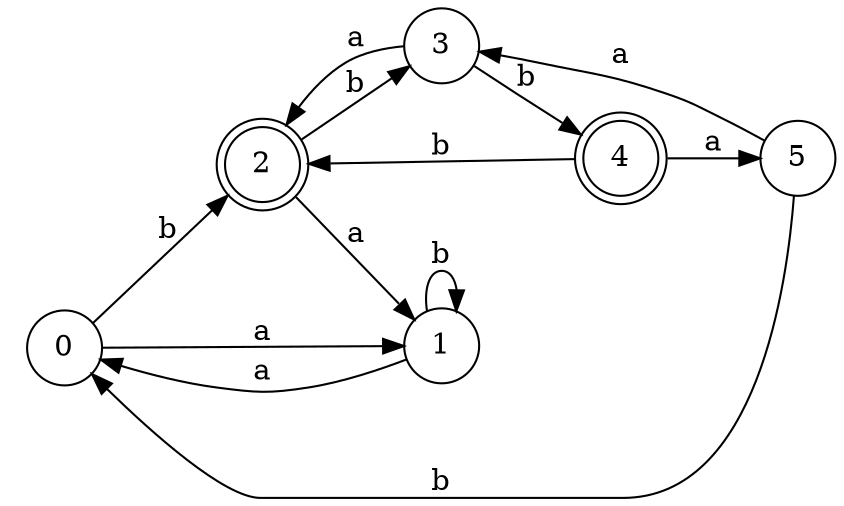 digraph n5_6 {
__start0 [label="" shape="none"];

rankdir=LR;
size="8,5";

s0 [style="filled", color="black", fillcolor="white" shape="circle", label="0"];
s1 [style="filled", color="black", fillcolor="white" shape="circle", label="1"];
s2 [style="rounded,filled", color="black", fillcolor="white" shape="doublecircle", label="2"];
s3 [style="filled", color="black", fillcolor="white" shape="circle", label="3"];
s4 [style="rounded,filled", color="black", fillcolor="white" shape="doublecircle", label="4"];
s5 [style="filled", color="black", fillcolor="white" shape="circle", label="5"];
s0 -> s1 [label="a"];
s0 -> s2 [label="b"];
s1 -> s0 [label="a"];
s1 -> s1 [label="b"];
s2 -> s1 [label="a"];
s2 -> s3 [label="b"];
s3 -> s2 [label="a"];
s3 -> s4 [label="b"];
s4 -> s5 [label="a"];
s4 -> s2 [label="b"];
s5 -> s3 [label="a"];
s5 -> s0 [label="b"];

}